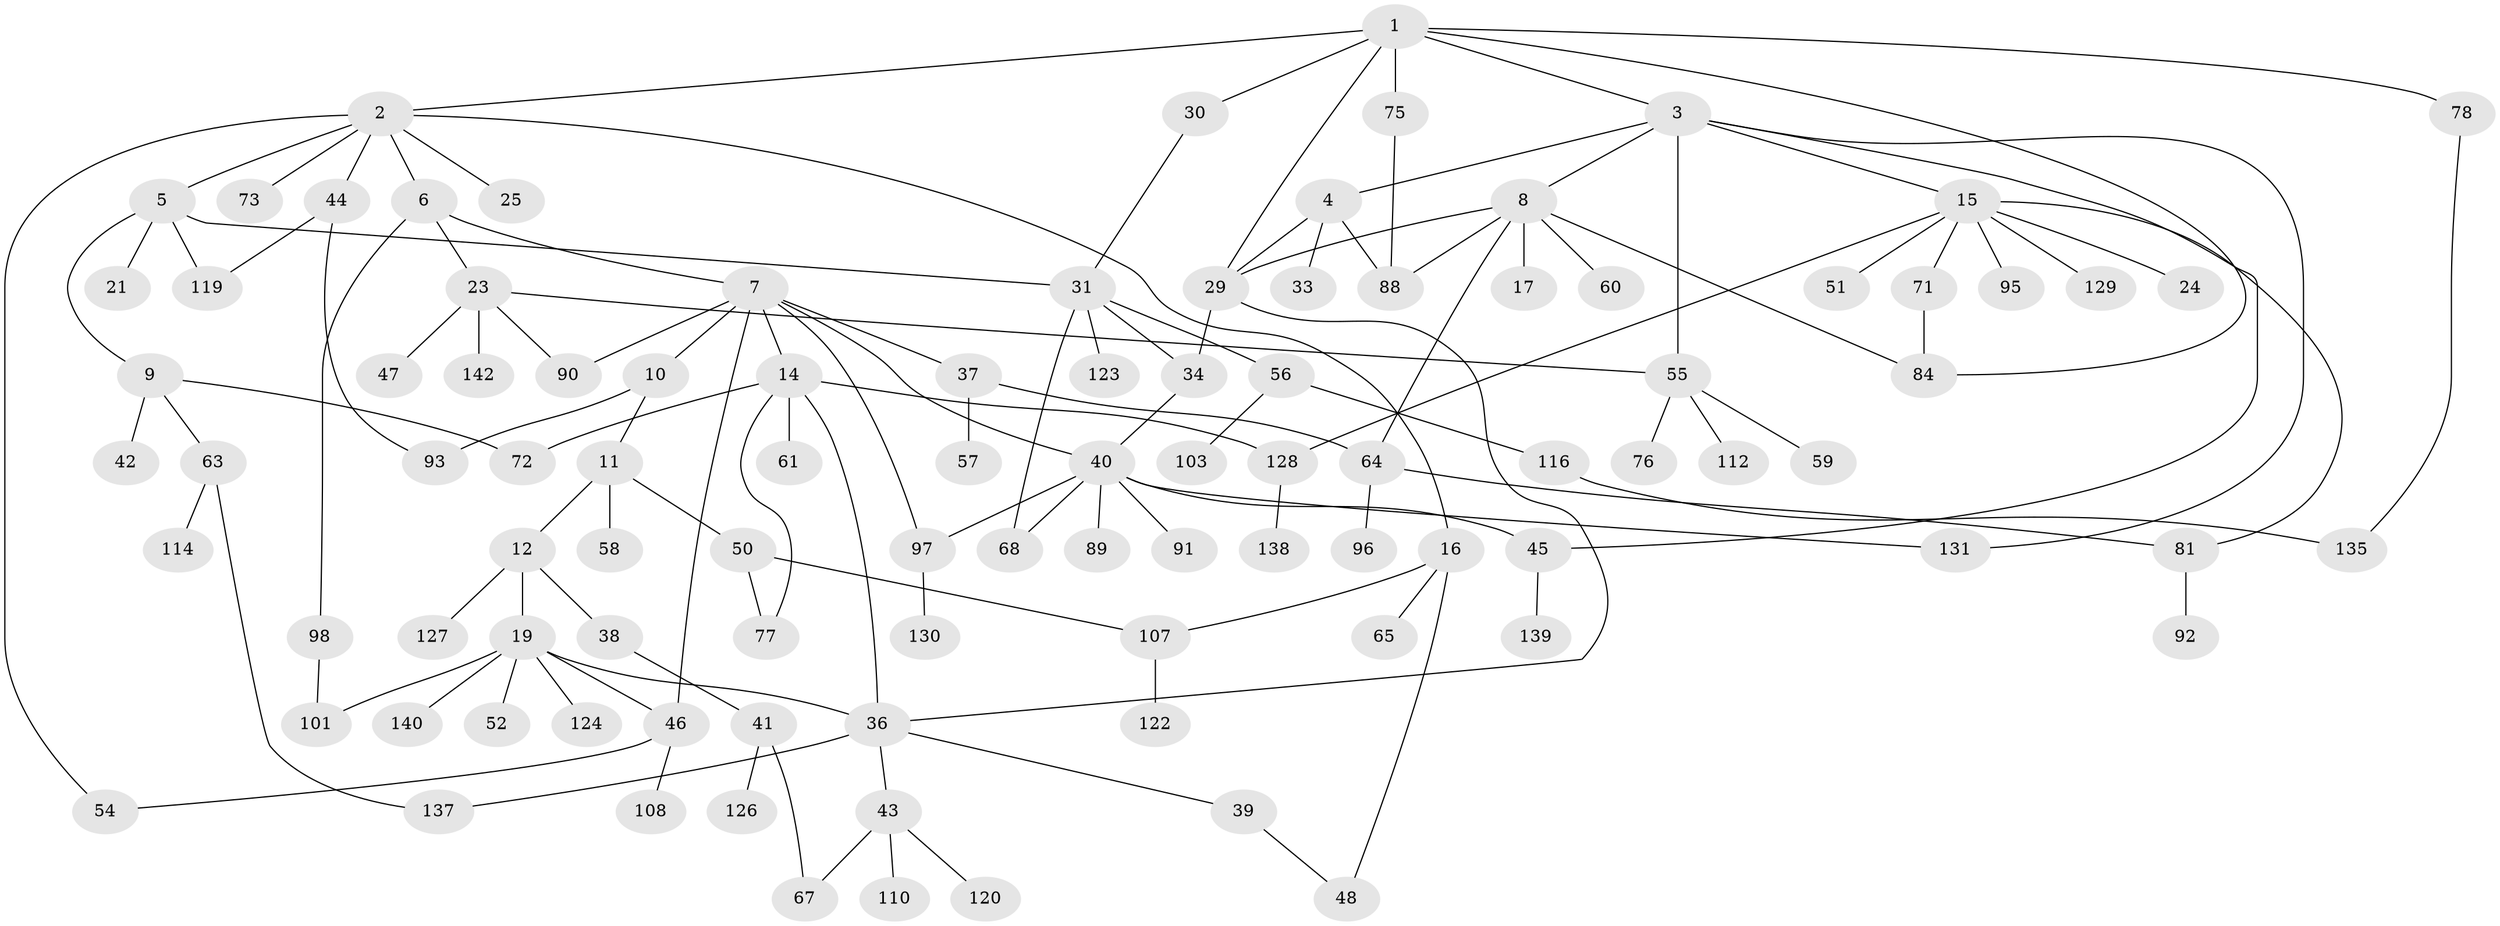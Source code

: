 // Generated by graph-tools (version 1.1) at 2025/51/02/27/25 19:51:39]
// undirected, 99 vertices, 130 edges
graph export_dot {
graph [start="1"]
  node [color=gray90,style=filled];
  1 [super="+27"];
  2 [super="+136"];
  3 [super="+22"];
  4 [super="+28"];
  5 [super="+13"];
  6;
  7 [super="+35"];
  8 [super="+49"];
  9 [super="+115"];
  10 [super="+87"];
  11 [super="+20"];
  12 [super="+99"];
  14 [super="+62"];
  15 [super="+32"];
  16 [super="+18"];
  17;
  19 [super="+26"];
  21;
  23 [super="+79"];
  24 [super="+66"];
  25;
  29 [super="+113"];
  30 [super="+106"];
  31 [super="+74"];
  33 [super="+69"];
  34 [super="+100"];
  36 [super="+83"];
  37;
  38;
  39;
  40 [super="+70"];
  41 [super="+104"];
  42;
  43 [super="+105"];
  44;
  45 [super="+82"];
  46 [super="+80"];
  47;
  48 [super="+53"];
  50 [super="+86"];
  51;
  52;
  54;
  55 [super="+85"];
  56 [super="+117"];
  57;
  58;
  59;
  60;
  61;
  63;
  64 [super="+94"];
  65;
  67 [super="+111"];
  68;
  71;
  72;
  73;
  75;
  76;
  77;
  78 [super="+132"];
  81 [super="+102"];
  84;
  88 [super="+141"];
  89;
  90;
  91 [super="+125"];
  92;
  93 [super="+133"];
  95;
  96 [super="+109"];
  97 [super="+121"];
  98;
  101 [super="+134"];
  103;
  107;
  108;
  110;
  112 [super="+118"];
  114;
  116;
  119;
  120;
  122;
  123;
  124;
  126;
  127;
  128;
  129;
  130;
  131;
  135;
  137;
  138;
  139;
  140;
  142;
  1 -- 2;
  1 -- 3;
  1 -- 78;
  1 -- 29;
  1 -- 84;
  1 -- 75;
  1 -- 30;
  2 -- 5;
  2 -- 6;
  2 -- 16;
  2 -- 25;
  2 -- 44;
  2 -- 54;
  2 -- 73;
  3 -- 4;
  3 -- 8;
  3 -- 15;
  3 -- 55;
  3 -- 131;
  3 -- 45;
  4 -- 88;
  4 -- 33;
  4 -- 29;
  5 -- 9;
  5 -- 31;
  5 -- 119;
  5 -- 21;
  6 -- 7;
  6 -- 23;
  6 -- 98;
  7 -- 10;
  7 -- 14;
  7 -- 37;
  7 -- 46;
  7 -- 40;
  7 -- 97;
  7 -- 90;
  8 -- 17;
  8 -- 29;
  8 -- 60;
  8 -- 84;
  8 -- 88;
  8 -- 64;
  9 -- 42;
  9 -- 63;
  9 -- 72;
  10 -- 11;
  10 -- 93 [weight=2];
  11 -- 12;
  11 -- 50;
  11 -- 58;
  12 -- 19;
  12 -- 38;
  12 -- 127;
  14 -- 36;
  14 -- 61;
  14 -- 77;
  14 -- 72;
  14 -- 128;
  15 -- 24;
  15 -- 81;
  15 -- 95;
  15 -- 128;
  15 -- 129;
  15 -- 51;
  15 -- 71;
  16 -- 48;
  16 -- 65;
  16 -- 107;
  19 -- 101;
  19 -- 140;
  19 -- 124;
  19 -- 52;
  19 -- 36;
  19 -- 46;
  23 -- 47;
  23 -- 55;
  23 -- 90;
  23 -- 142;
  29 -- 36;
  29 -- 34;
  30 -- 31;
  31 -- 34;
  31 -- 56 [weight=2];
  31 -- 68;
  31 -- 123;
  34 -- 40;
  36 -- 39;
  36 -- 43;
  36 -- 137;
  37 -- 57;
  37 -- 64;
  38 -- 41;
  39 -- 48;
  40 -- 45;
  40 -- 89;
  40 -- 97;
  40 -- 131;
  40 -- 91;
  40 -- 68;
  41 -- 126;
  41 -- 67;
  43 -- 67;
  43 -- 110;
  43 -- 120;
  44 -- 119;
  44 -- 93;
  45 -- 139;
  46 -- 54;
  46 -- 108;
  50 -- 107;
  50 -- 77;
  55 -- 59;
  55 -- 76;
  55 -- 112;
  56 -- 103;
  56 -- 116;
  63 -- 114;
  63 -- 137;
  64 -- 96;
  64 -- 81;
  71 -- 84;
  75 -- 88;
  78 -- 135;
  81 -- 92;
  97 -- 130;
  98 -- 101;
  107 -- 122;
  116 -- 135;
  128 -- 138;
}
